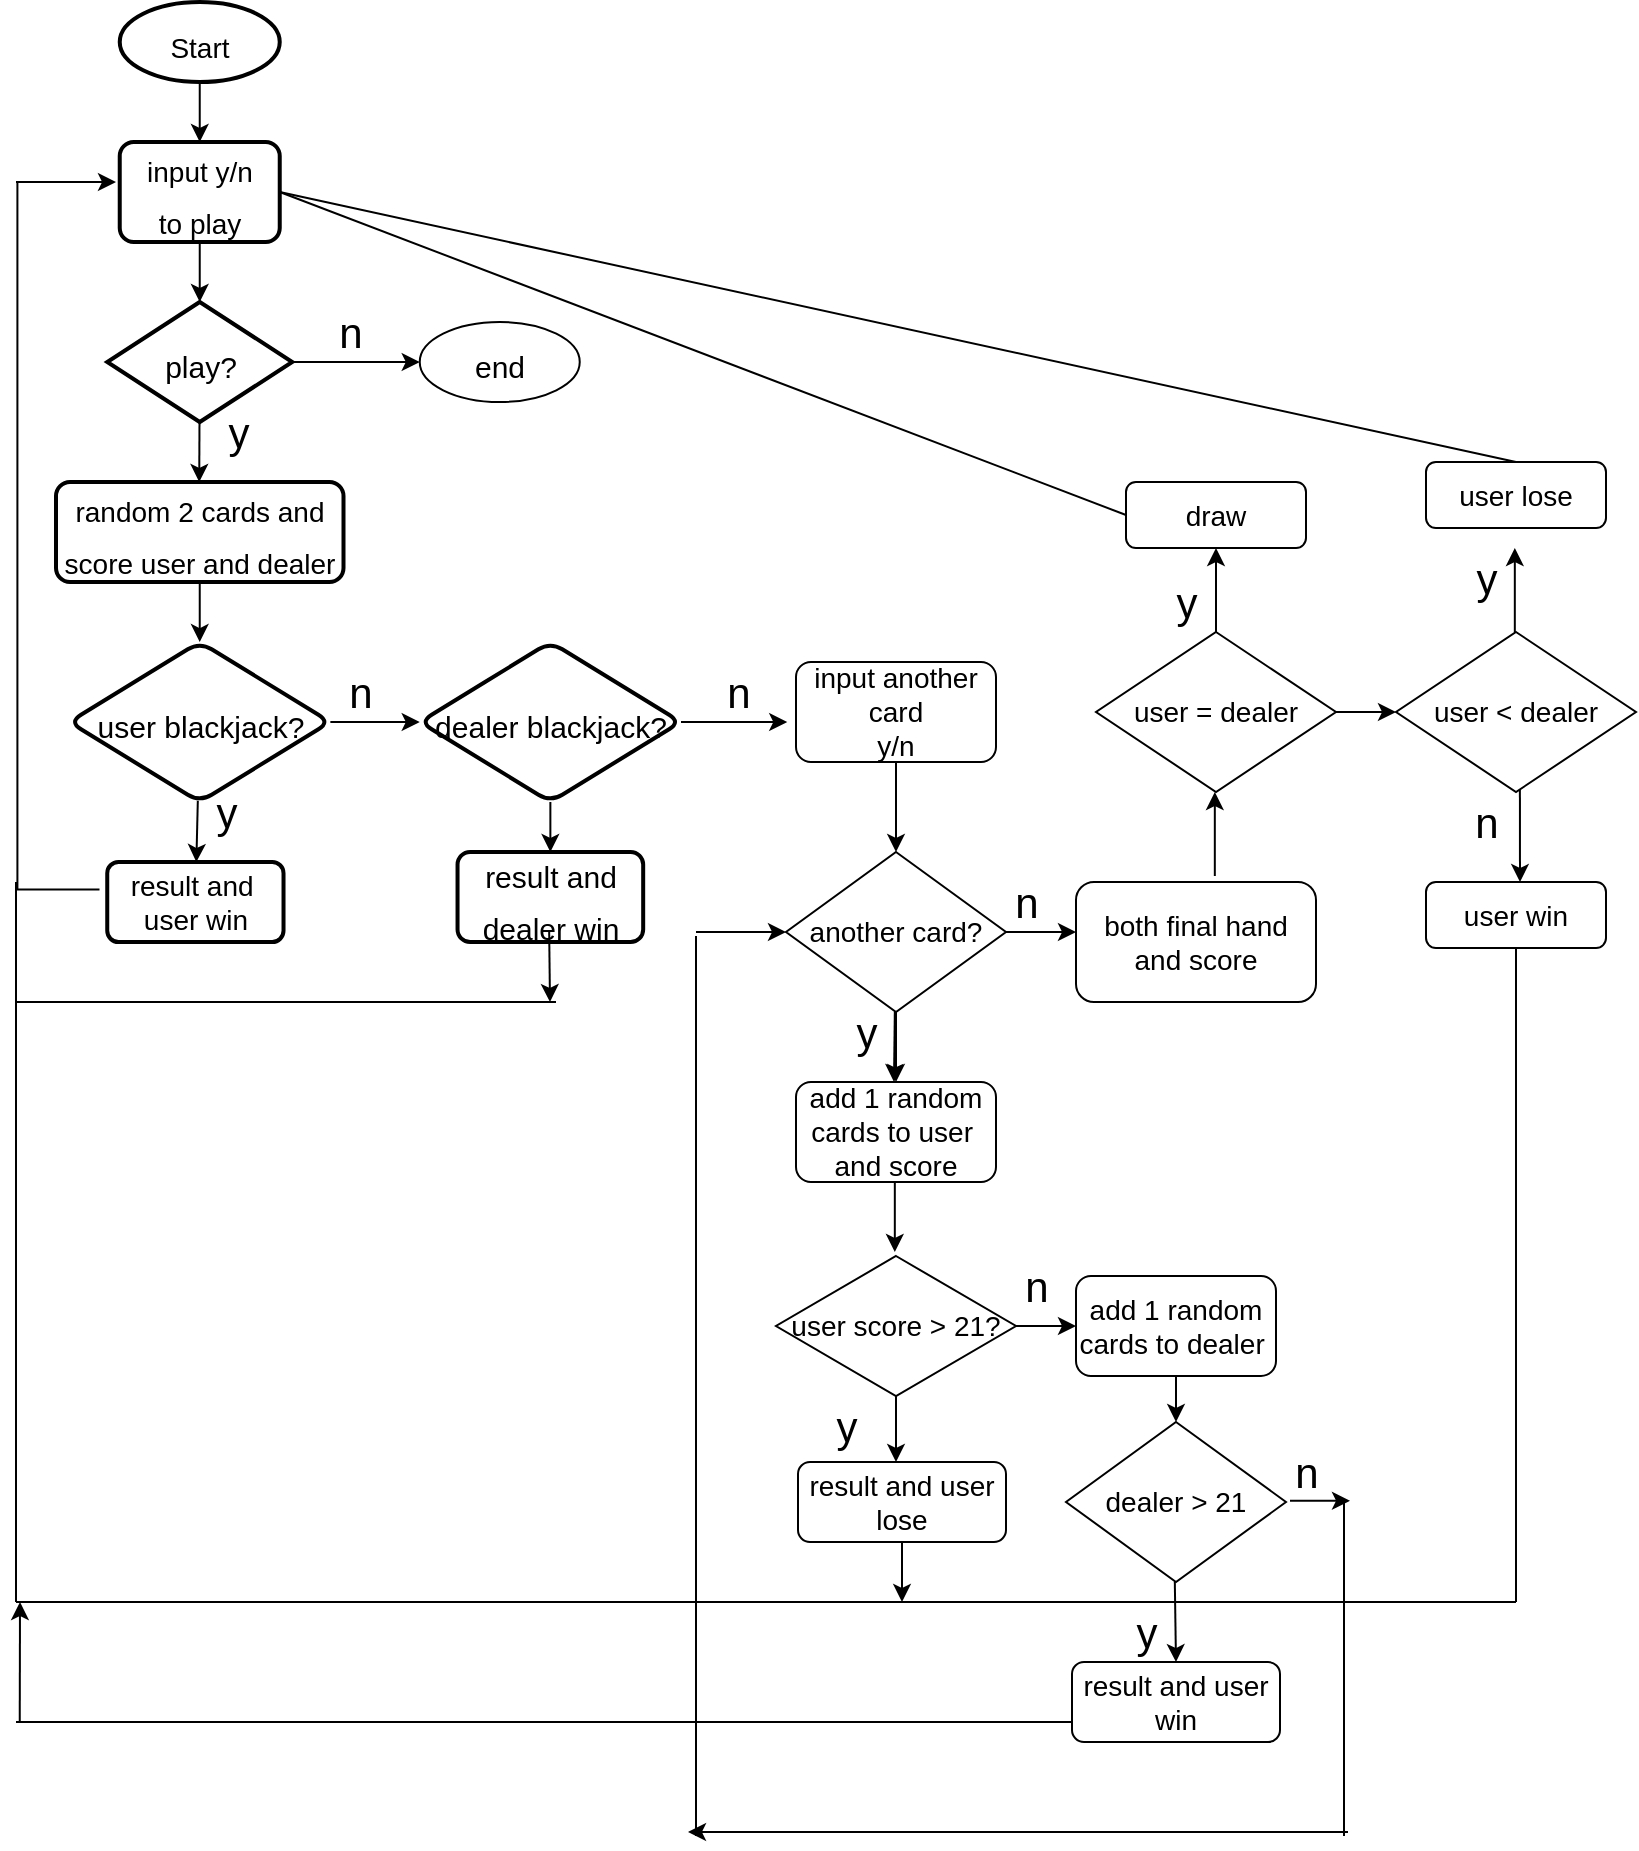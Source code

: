 <mxfile version="14.1.3" type="github" pages="2">
  <diagram id="MAGGUAX34gYaEpGT8_eK" name="Page-1">
    <mxGraphModel dx="1021" dy="632" grid="1" gridSize="10" guides="1" tooltips="1" connect="1" arrows="1" fold="1" page="1" pageScale="1" pageWidth="850" pageHeight="1100" math="0" shadow="0">
      <root>
        <mxCell id="0" />
        <mxCell id="1" parent="0" />
        <mxCell id="7XE_0lH-xWlZTf0cAS5R-12" value="" style="edgeStyle=none;rounded=0;orthogonalLoop=1;jettySize=auto;html=1;fontSize=21;" edge="1" parent="1" source="7XE_0lH-xWlZTf0cAS5R-1" target="7XE_0lH-xWlZTf0cAS5R-2">
          <mxGeometry relative="1" as="geometry" />
        </mxCell>
        <mxCell id="7XE_0lH-xWlZTf0cAS5R-1" value="&lt;font style=&quot;font-size: 14px&quot;&gt;Start&lt;/font&gt;" style="strokeWidth=2;html=1;shape=mxgraph.flowchart.start_1;whiteSpace=wrap;fontSize=21;" vertex="1" parent="1">
          <mxGeometry x="91.87" y="40" width="80" height="40" as="geometry" />
        </mxCell>
        <mxCell id="7XE_0lH-xWlZTf0cAS5R-13" value="" style="edgeStyle=none;rounded=0;orthogonalLoop=1;jettySize=auto;html=1;fontSize=21;" edge="1" parent="1" source="7XE_0lH-xWlZTf0cAS5R-2" target="7XE_0lH-xWlZTf0cAS5R-3">
          <mxGeometry relative="1" as="geometry" />
        </mxCell>
        <mxCell id="7XE_0lH-xWlZTf0cAS5R-2" value="&lt;font style=&quot;font-size: 14px&quot;&gt;input y/n&lt;br&gt;to play&lt;/font&gt;" style="rounded=1;whiteSpace=wrap;html=1;absoluteArcSize=1;arcSize=14;strokeWidth=2;fontSize=21;" vertex="1" parent="1">
          <mxGeometry x="91.87" y="110" width="80" height="50" as="geometry" />
        </mxCell>
        <mxCell id="7XE_0lH-xWlZTf0cAS5R-14" value="" style="edgeStyle=none;rounded=0;orthogonalLoop=1;jettySize=auto;html=1;fontSize=21;" edge="1" parent="1" source="7XE_0lH-xWlZTf0cAS5R-3" target="7XE_0lH-xWlZTf0cAS5R-7">
          <mxGeometry relative="1" as="geometry" />
        </mxCell>
        <mxCell id="7XE_0lH-xWlZTf0cAS5R-22" value="" style="edgeStyle=none;rounded=0;orthogonalLoop=1;jettySize=auto;html=1;fontSize=21;" edge="1" parent="1" source="7XE_0lH-xWlZTf0cAS5R-3">
          <mxGeometry relative="1" as="geometry">
            <mxPoint x="131.62" y="280" as="targetPoint" />
          </mxGeometry>
        </mxCell>
        <mxCell id="7XE_0lH-xWlZTf0cAS5R-3" value="&lt;font style=&quot;font-size: 15px&quot;&gt;play?&lt;/font&gt;" style="strokeWidth=2;html=1;shape=mxgraph.flowchart.decision;whiteSpace=wrap;fontSize=21;" vertex="1" parent="1">
          <mxGeometry x="85.62" y="190" width="92.5" height="60" as="geometry" />
        </mxCell>
        <mxCell id="7XE_0lH-xWlZTf0cAS5R-4" value="n" style="text;html=1;resizable=0;autosize=1;align=center;verticalAlign=middle;points=[];fillColor=none;strokeColor=none;rounded=0;fontSize=21;" vertex="1" parent="1">
          <mxGeometry x="191.87" y="190" width="30" height="30" as="geometry" />
        </mxCell>
        <mxCell id="7XE_0lH-xWlZTf0cAS5R-7" value="&lt;font style=&quot;font-size: 15px&quot;&gt;end&lt;/font&gt;" style="ellipse;whiteSpace=wrap;html=1;fontSize=21;" vertex="1" parent="1">
          <mxGeometry x="241.87" y="200" width="80" height="40" as="geometry" />
        </mxCell>
        <mxCell id="7XE_0lH-xWlZTf0cAS5R-11" value="y" style="text;html=1;resizable=0;autosize=1;align=center;verticalAlign=middle;points=[];fillColor=none;strokeColor=none;rounded=0;fontSize=21;" vertex="1" parent="1">
          <mxGeometry x="135.62" y="240" width="30" height="30" as="geometry" />
        </mxCell>
        <mxCell id="7XE_0lH-xWlZTf0cAS5R-25" value="" style="edgeStyle=none;rounded=0;orthogonalLoop=1;jettySize=auto;html=1;fontSize=21;" edge="1" parent="1" source="7XE_0lH-xWlZTf0cAS5R-23" target="7XE_0lH-xWlZTf0cAS5R-24">
          <mxGeometry relative="1" as="geometry" />
        </mxCell>
        <mxCell id="7XE_0lH-xWlZTf0cAS5R-23" value="&lt;span style=&quot;font-size: 14px&quot;&gt;random 2 cards and score user and dealer&lt;/span&gt;" style="rounded=1;whiteSpace=wrap;html=1;absoluteArcSize=1;arcSize=14;strokeWidth=2;fontSize=21;" vertex="1" parent="1">
          <mxGeometry x="60" y="280" width="143.75" height="50" as="geometry" />
        </mxCell>
        <mxCell id="7XE_0lH-xWlZTf0cAS5R-27" value="" style="edgeStyle=none;rounded=0;orthogonalLoop=1;jettySize=auto;html=1;fontSize=21;" edge="1" parent="1" source="7XE_0lH-xWlZTf0cAS5R-24" target="7XE_0lH-xWlZTf0cAS5R-26">
          <mxGeometry relative="1" as="geometry" />
        </mxCell>
        <mxCell id="7XE_0lH-xWlZTf0cAS5R-33" value="" style="edgeStyle=none;rounded=0;orthogonalLoop=1;jettySize=auto;html=1;fontSize=21;" edge="1" parent="1" source="7XE_0lH-xWlZTf0cAS5R-24" target="7XE_0lH-xWlZTf0cAS5R-32">
          <mxGeometry relative="1" as="geometry" />
        </mxCell>
        <mxCell id="7XE_0lH-xWlZTf0cAS5R-24" value="&lt;font style=&quot;font-size: 15px&quot;&gt;user blackjack?&lt;/font&gt;" style="rhombus;whiteSpace=wrap;html=1;rounded=1;fontSize=21;strokeWidth=2;arcSize=14;" vertex="1" parent="1">
          <mxGeometry x="66.55" y="360" width="130.63" height="80" as="geometry" />
        </mxCell>
        <mxCell id="7XE_0lH-xWlZTf0cAS5R-30" value="" style="edgeStyle=none;rounded=0;orthogonalLoop=1;jettySize=auto;html=1;fontSize=21;" edge="1" parent="1" source="7XE_0lH-xWlZTf0cAS5R-26">
          <mxGeometry relative="1" as="geometry">
            <mxPoint x="425.62" y="400" as="targetPoint" />
          </mxGeometry>
        </mxCell>
        <mxCell id="7XE_0lH-xWlZTf0cAS5R-40" value="" style="edgeStyle=elbowEdgeStyle;rounded=0;orthogonalLoop=1;jettySize=auto;elbow=vertical;html=1;fontSize=14;" edge="1" parent="1" source="7XE_0lH-xWlZTf0cAS5R-26" target="7XE_0lH-xWlZTf0cAS5R-39">
          <mxGeometry relative="1" as="geometry" />
        </mxCell>
        <mxCell id="7XE_0lH-xWlZTf0cAS5R-26" value="&lt;font style=&quot;font-size: 15px&quot;&gt;dealer blackjack?&lt;/font&gt;" style="rhombus;whiteSpace=wrap;html=1;rounded=1;fontSize=21;strokeWidth=2;arcSize=14;" vertex="1" parent="1">
          <mxGeometry x="241.87" y="360" width="130.63" height="80" as="geometry" />
        </mxCell>
        <mxCell id="7XE_0lH-xWlZTf0cAS5R-28" value="n" style="text;html=1;resizable=0;autosize=1;align=center;verticalAlign=middle;points=[];fillColor=none;strokeColor=none;rounded=0;fontSize=21;" vertex="1" parent="1">
          <mxGeometry x="197.18" y="370" width="30" height="30" as="geometry" />
        </mxCell>
        <mxCell id="7XE_0lH-xWlZTf0cAS5R-31" value="n" style="text;html=1;resizable=0;autosize=1;align=center;verticalAlign=middle;points=[];fillColor=none;strokeColor=none;rounded=0;fontSize=21;" vertex="1" parent="1">
          <mxGeometry x="385.62" y="370" width="30" height="30" as="geometry" />
        </mxCell>
        <mxCell id="7XE_0lH-xWlZTf0cAS5R-32" value="result and&amp;nbsp;&lt;br&gt;user win" style="whiteSpace=wrap;html=1;rounded=1;fontSize=14;strokeWidth=2;arcSize=14;" vertex="1" parent="1">
          <mxGeometry x="85.62" y="470" width="88.14" height="40" as="geometry" />
        </mxCell>
        <mxCell id="7XE_0lH-xWlZTf0cAS5R-34" value="" style="shape=partialRectangle;whiteSpace=wrap;html=1;top=0;left=0;fillColor=none;fontSize=14;rotation=90;" vertex="1" parent="1">
          <mxGeometry x="-115.82" y="286.69" width="353.59" height="40.54" as="geometry" />
        </mxCell>
        <mxCell id="7XE_0lH-xWlZTf0cAS5R-35" value="" style="endArrow=classic;html=1;fontSize=14;" edge="1" parent="1">
          <mxGeometry width="50" height="50" relative="1" as="geometry">
            <mxPoint x="40" y="130" as="sourcePoint" />
            <mxPoint x="90" y="130" as="targetPoint" />
          </mxGeometry>
        </mxCell>
        <mxCell id="7XE_0lH-xWlZTf0cAS5R-38" value="y" style="text;html=1;resizable=0;autosize=1;align=center;verticalAlign=middle;points=[];fillColor=none;strokeColor=none;rounded=0;fontSize=21;" vertex="1" parent="1">
          <mxGeometry x="130" y="430" width="30" height="30" as="geometry" />
        </mxCell>
        <mxCell id="7XE_0lH-xWlZTf0cAS5R-39" value="&lt;font style=&quot;font-size: 15px&quot;&gt;result and dealer win&lt;/font&gt;" style="whiteSpace=wrap;html=1;rounded=1;fontSize=21;strokeWidth=2;arcSize=14;" vertex="1" parent="1">
          <mxGeometry x="260.77" y="465" width="92.82" height="45" as="geometry" />
        </mxCell>
        <mxCell id="7XE_0lH-xWlZTf0cAS5R-41" value="" style="endArrow=none;html=1;fontSize=14;" edge="1" parent="1">
          <mxGeometry width="50" height="50" relative="1" as="geometry">
            <mxPoint x="40" y="540" as="sourcePoint" />
            <mxPoint x="310" y="540" as="targetPoint" />
          </mxGeometry>
        </mxCell>
        <mxCell id="7XE_0lH-xWlZTf0cAS5R-42" value="" style="endArrow=classic;html=1;fontSize=14;" edge="1" parent="1">
          <mxGeometry width="50" height="50" relative="1" as="geometry">
            <mxPoint x="306.59" y="505" as="sourcePoint" />
            <mxPoint x="307" y="540" as="targetPoint" />
          </mxGeometry>
        </mxCell>
        <mxCell id="7XE_0lH-xWlZTf0cAS5R-43" value="" style="endArrow=none;html=1;fontSize=14;" edge="1" parent="1">
          <mxGeometry width="50" height="50" relative="1" as="geometry">
            <mxPoint x="40" y="540" as="sourcePoint" />
            <mxPoint x="40" y="480" as="targetPoint" />
          </mxGeometry>
        </mxCell>
        <mxCell id="7XE_0lH-xWlZTf0cAS5R-46" value="" style="edgeStyle=elbowEdgeStyle;rounded=0;orthogonalLoop=1;jettySize=auto;elbow=vertical;html=1;fontSize=14;" edge="1" parent="1" source="7XE_0lH-xWlZTf0cAS5R-44">
          <mxGeometry relative="1" as="geometry">
            <mxPoint x="480" y="465" as="targetPoint" />
          </mxGeometry>
        </mxCell>
        <mxCell id="7XE_0lH-xWlZTf0cAS5R-44" value="input another card&lt;br&gt;y/n" style="rounded=1;whiteSpace=wrap;html=1;fontSize=14;" vertex="1" parent="1">
          <mxGeometry x="430" y="370" width="100" height="50" as="geometry" />
        </mxCell>
        <mxCell id="zh9d74h6_abLfL8RHgGb-1" value="" style="edgeStyle=elbowEdgeStyle;rounded=0;orthogonalLoop=1;jettySize=auto;elbow=vertical;html=1;fontSize=14;" edge="1" parent="1" source="7XE_0lH-xWlZTf0cAS5R-47" target="7XE_0lH-xWlZTf0cAS5R-48">
          <mxGeometry relative="1" as="geometry" />
        </mxCell>
        <mxCell id="7XE_0lH-xWlZTf0cAS5R-47" value="another card?" style="rhombus;whiteSpace=wrap;html=1;fontSize=14;" vertex="1" parent="1">
          <mxGeometry x="425" y="465" width="110" height="80" as="geometry" />
        </mxCell>
        <mxCell id="7XE_0lH-xWlZTf0cAS5R-48" value="add 1 random cards to user&amp;nbsp; and score" style="rounded=1;whiteSpace=wrap;html=1;fontSize=14;" vertex="1" parent="1">
          <mxGeometry x="430" y="580" width="100" height="50" as="geometry" />
        </mxCell>
        <mxCell id="7XE_0lH-xWlZTf0cAS5R-49" value="" style="endArrow=classic;html=1;fontSize=14;" edge="1" parent="1">
          <mxGeometry width="50" height="50" relative="1" as="geometry">
            <mxPoint x="479.41" y="545" as="sourcePoint" />
            <mxPoint x="479" y="580" as="targetPoint" />
          </mxGeometry>
        </mxCell>
        <mxCell id="zh9d74h6_abLfL8RHgGb-2" value="" style="edgeStyle=elbowEdgeStyle;rounded=0;orthogonalLoop=1;jettySize=auto;elbow=vertical;html=1;fontSize=14;" edge="1" parent="1">
          <mxGeometry relative="1" as="geometry">
            <mxPoint x="479.41" y="630" as="sourcePoint" />
            <mxPoint x="479.41" y="665" as="targetPoint" />
          </mxGeometry>
        </mxCell>
        <mxCell id="zh9d74h6_abLfL8RHgGb-3" value="user score &amp;gt; 21?" style="rhombus;whiteSpace=wrap;html=1;fontSize=14;" vertex="1" parent="1">
          <mxGeometry x="420" y="667" width="120" height="70" as="geometry" />
        </mxCell>
        <mxCell id="zh9d74h6_abLfL8RHgGb-4" value="result and user lose" style="rounded=1;whiteSpace=wrap;html=1;fontSize=14;" vertex="1" parent="1">
          <mxGeometry x="431" y="770" width="104" height="40" as="geometry" />
        </mxCell>
        <mxCell id="zh9d74h6_abLfL8RHgGb-5" value="" style="endArrow=classic;html=1;fontSize=14;exitX=0.5;exitY=1;exitDx=0;exitDy=0;" edge="1" parent="1" source="zh9d74h6_abLfL8RHgGb-3">
          <mxGeometry width="50" height="50" relative="1" as="geometry">
            <mxPoint x="500" y="740" as="sourcePoint" />
            <mxPoint x="480" y="770" as="targetPoint" />
          </mxGeometry>
        </mxCell>
        <mxCell id="zh9d74h6_abLfL8RHgGb-7" value="" style="endArrow=none;html=1;fontSize=14;" edge="1" parent="1">
          <mxGeometry width="50" height="50" relative="1" as="geometry">
            <mxPoint x="40.0" y="790" as="sourcePoint" />
            <mxPoint x="40" y="540" as="targetPoint" />
          </mxGeometry>
        </mxCell>
        <mxCell id="zh9d74h6_abLfL8RHgGb-9" value="y" style="text;html=1;resizable=0;autosize=1;align=center;verticalAlign=middle;points=[];fillColor=none;strokeColor=none;rounded=0;fontSize=21;" vertex="1" parent="1">
          <mxGeometry x="450" y="540" width="30" height="30" as="geometry" />
        </mxCell>
        <mxCell id="zh9d74h6_abLfL8RHgGb-10" value="y" style="text;html=1;resizable=0;autosize=1;align=center;verticalAlign=middle;points=[];fillColor=none;strokeColor=none;rounded=0;fontSize=21;" vertex="1" parent="1">
          <mxGeometry x="440" y="737" width="30" height="30" as="geometry" />
        </mxCell>
        <mxCell id="zh9d74h6_abLfL8RHgGb-11" value="both final hand and score" style="rounded=1;whiteSpace=wrap;html=1;fontSize=14;" vertex="1" parent="1">
          <mxGeometry x="570" y="480" width="120" height="60" as="geometry" />
        </mxCell>
        <mxCell id="zh9d74h6_abLfL8RHgGb-12" value="user = dealer" style="rhombus;whiteSpace=wrap;html=1;fontSize=14;" vertex="1" parent="1">
          <mxGeometry x="580" y="355" width="120" height="80" as="geometry" />
        </mxCell>
        <mxCell id="zh9d74h6_abLfL8RHgGb-13" value="draw" style="rounded=1;whiteSpace=wrap;html=1;fontSize=14;" vertex="1" parent="1">
          <mxGeometry x="595" y="280" width="90" height="33" as="geometry" />
        </mxCell>
        <mxCell id="zh9d74h6_abLfL8RHgGb-14" value="" style="endArrow=classic;html=1;fontSize=14;exitX=0.5;exitY=0;exitDx=0;exitDy=0;" edge="1" parent="1" source="zh9d74h6_abLfL8RHgGb-12">
          <mxGeometry width="50" height="50" relative="1" as="geometry">
            <mxPoint x="590" y="363" as="sourcePoint" />
            <mxPoint x="640" y="313" as="targetPoint" />
          </mxGeometry>
        </mxCell>
        <mxCell id="zh9d74h6_abLfL8RHgGb-15" value="" style="endArrow=classic;html=1;fontSize=14;exitX=0.5;exitY=0;exitDx=0;exitDy=0;" edge="1" parent="1">
          <mxGeometry width="50" height="50" relative="1" as="geometry">
            <mxPoint x="639.41" y="477" as="sourcePoint" />
            <mxPoint x="639.41" y="435" as="targetPoint" />
          </mxGeometry>
        </mxCell>
        <mxCell id="zh9d74h6_abLfL8RHgGb-16" value="" style="endArrow=classic;html=1;fontSize=14;exitX=0.5;exitY=0;exitDx=0;exitDy=0;" edge="1" parent="1">
          <mxGeometry width="50" height="50" relative="1" as="geometry">
            <mxPoint x="535.0" y="505" as="sourcePoint" />
            <mxPoint x="570" y="505" as="targetPoint" />
          </mxGeometry>
        </mxCell>
        <mxCell id="zh9d74h6_abLfL8RHgGb-17" value="n" style="text;html=1;resizable=0;autosize=1;align=center;verticalAlign=middle;points=[];fillColor=none;strokeColor=none;rounded=0;fontSize=21;" vertex="1" parent="1">
          <mxGeometry x="530" y="475" width="30" height="30" as="geometry" />
        </mxCell>
        <mxCell id="zh9d74h6_abLfL8RHgGb-18" value="y" style="text;html=1;resizable=0;autosize=1;align=center;verticalAlign=middle;points=[];fillColor=none;strokeColor=none;rounded=0;fontSize=21;" vertex="1" parent="1">
          <mxGeometry x="610" y="325" width="30" height="30" as="geometry" />
        </mxCell>
        <mxCell id="zh9d74h6_abLfL8RHgGb-19" value="" style="endArrow=none;html=1;fontSize=14;exitX=1;exitY=0.5;exitDx=0;exitDy=0;entryX=0;entryY=0.5;entryDx=0;entryDy=0;" edge="1" parent="1" source="7XE_0lH-xWlZTf0cAS5R-2" target="zh9d74h6_abLfL8RHgGb-13">
          <mxGeometry width="50" height="50" relative="1" as="geometry">
            <mxPoint x="500" y="340" as="sourcePoint" />
            <mxPoint x="590" y="300" as="targetPoint" />
          </mxGeometry>
        </mxCell>
        <mxCell id="zh9d74h6_abLfL8RHgGb-20" value="user &amp;lt; dealer" style="rhombus;whiteSpace=wrap;html=1;fontSize=14;" vertex="1" parent="1">
          <mxGeometry x="730" y="355" width="120" height="80" as="geometry" />
        </mxCell>
        <mxCell id="zh9d74h6_abLfL8RHgGb-21" value="" style="endArrow=classic;html=1;fontSize=14;entryX=0;entryY=0.5;entryDx=0;entryDy=0;exitX=1;exitY=0.5;exitDx=0;exitDy=0;" edge="1" parent="1" source="zh9d74h6_abLfL8RHgGb-12" target="zh9d74h6_abLfL8RHgGb-20">
          <mxGeometry width="50" height="50" relative="1" as="geometry">
            <mxPoint x="500" y="340" as="sourcePoint" />
            <mxPoint x="550" y="290" as="targetPoint" />
          </mxGeometry>
        </mxCell>
        <mxCell id="zh9d74h6_abLfL8RHgGb-22" value="" style="endArrow=classic;html=1;fontSize=14;exitX=0.5;exitY=0;exitDx=0;exitDy=0;" edge="1" parent="1">
          <mxGeometry width="50" height="50" relative="1" as="geometry">
            <mxPoint x="789.41" y="355" as="sourcePoint" />
            <mxPoint x="789.41" y="313" as="targetPoint" />
          </mxGeometry>
        </mxCell>
        <mxCell id="zh9d74h6_abLfL8RHgGb-23" value="y" style="text;html=1;resizable=0;autosize=1;align=center;verticalAlign=middle;points=[];fillColor=none;strokeColor=none;rounded=0;fontSize=21;" vertex="1" parent="1">
          <mxGeometry x="760" y="313" width="30" height="30" as="geometry" />
        </mxCell>
        <mxCell id="zh9d74h6_abLfL8RHgGb-24" value="user lose" style="rounded=1;whiteSpace=wrap;html=1;fontSize=14;" vertex="1" parent="1">
          <mxGeometry x="745" y="270" width="90" height="33" as="geometry" />
        </mxCell>
        <mxCell id="zh9d74h6_abLfL8RHgGb-25" value="" style="endArrow=none;html=1;fontSize=14;entryX=0.5;entryY=0;entryDx=0;entryDy=0;exitX=1;exitY=0.5;exitDx=0;exitDy=0;" edge="1" parent="1" source="7XE_0lH-xWlZTf0cAS5R-2" target="zh9d74h6_abLfL8RHgGb-24">
          <mxGeometry width="50" height="50" relative="1" as="geometry">
            <mxPoint x="500" y="340" as="sourcePoint" />
            <mxPoint x="550" y="290" as="targetPoint" />
          </mxGeometry>
        </mxCell>
        <mxCell id="zh9d74h6_abLfL8RHgGb-26" value="n" style="text;html=1;resizable=0;autosize=1;align=center;verticalAlign=middle;points=[];fillColor=none;strokeColor=none;rounded=0;fontSize=21;" vertex="1" parent="1">
          <mxGeometry x="760" y="435" width="30" height="30" as="geometry" />
        </mxCell>
        <mxCell id="zh9d74h6_abLfL8RHgGb-27" value="" style="endArrow=classic;html=1;fontSize=14;exitX=1.065;exitY=-0.037;exitDx=0;exitDy=0;exitPerimeter=0;" edge="1" parent="1" source="zh9d74h6_abLfL8RHgGb-26">
          <mxGeometry width="50" height="50" relative="1" as="geometry">
            <mxPoint x="500" y="340" as="sourcePoint" />
            <mxPoint x="792" y="480" as="targetPoint" />
          </mxGeometry>
        </mxCell>
        <mxCell id="zh9d74h6_abLfL8RHgGb-28" value="user win" style="rounded=1;whiteSpace=wrap;html=1;fontSize=14;" vertex="1" parent="1">
          <mxGeometry x="745" y="480" width="90" height="33" as="geometry" />
        </mxCell>
        <mxCell id="zh9d74h6_abLfL8RHgGb-29" value="" style="endArrow=none;html=1;fontSize=14;entryX=0.5;entryY=1;entryDx=0;entryDy=0;" edge="1" parent="1" target="zh9d74h6_abLfL8RHgGb-28">
          <mxGeometry width="50" height="50" relative="1" as="geometry">
            <mxPoint x="790" y="840" as="sourcePoint" />
            <mxPoint x="550" y="640" as="targetPoint" />
          </mxGeometry>
        </mxCell>
        <mxCell id="zh9d74h6_abLfL8RHgGb-30" value="" style="endArrow=none;html=1;fontSize=14;" edge="1" parent="1">
          <mxGeometry width="50" height="50" relative="1" as="geometry">
            <mxPoint x="790" y="840" as="sourcePoint" />
            <mxPoint x="40" y="840" as="targetPoint" />
          </mxGeometry>
        </mxCell>
        <mxCell id="zh9d74h6_abLfL8RHgGb-31" value="" style="endArrow=none;html=1;fontSize=14;" edge="1" parent="1">
          <mxGeometry width="50" height="50" relative="1" as="geometry">
            <mxPoint x="40" y="840" as="sourcePoint" />
            <mxPoint x="40" y="790" as="targetPoint" />
          </mxGeometry>
        </mxCell>
        <mxCell id="zh9d74h6_abLfL8RHgGb-33" value="result and user win" style="rounded=1;whiteSpace=wrap;html=1;fontSize=14;" vertex="1" parent="1">
          <mxGeometry x="568" y="870" width="104" height="40" as="geometry" />
        </mxCell>
        <mxCell id="zh9d74h6_abLfL8RHgGb-39" value="n" style="text;html=1;resizable=0;autosize=1;align=center;verticalAlign=middle;points=[];fillColor=none;strokeColor=none;rounded=0;fontSize=21;" vertex="1" parent="1">
          <mxGeometry x="535" y="667" width="30" height="30" as="geometry" />
        </mxCell>
        <mxCell id="zh9d74h6_abLfL8RHgGb-52" value="" style="endArrow=classic;html=1;fontSize=14;exitX=0.5;exitY=1;exitDx=0;exitDy=0;" edge="1" parent="1" source="zh9d74h6_abLfL8RHgGb-4">
          <mxGeometry width="50" height="50" relative="1" as="geometry">
            <mxPoint x="350" y="790" as="sourcePoint" />
            <mxPoint x="483" y="840" as="targetPoint" />
          </mxGeometry>
        </mxCell>
        <mxCell id="zh9d74h6_abLfL8RHgGb-59" value="dealer &amp;gt; 21" style="rhombus;whiteSpace=wrap;html=1;fontSize=14;" vertex="1" parent="1">
          <mxGeometry x="565" y="750" width="110" height="80" as="geometry" />
        </mxCell>
        <mxCell id="zh9d74h6_abLfL8RHgGb-60" value="add 1 random cards to dealer&amp;nbsp;" style="rounded=1;whiteSpace=wrap;html=1;fontSize=14;" vertex="1" parent="1">
          <mxGeometry x="570" y="677" width="100" height="50" as="geometry" />
        </mxCell>
        <mxCell id="zh9d74h6_abLfL8RHgGb-63" value="" style="endArrow=classic;html=1;fontSize=14;entryX=0;entryY=0.5;entryDx=0;entryDy=0;exitX=1;exitY=0.5;exitDx=0;exitDy=0;" edge="1" parent="1" source="zh9d74h6_abLfL8RHgGb-3" target="zh9d74h6_abLfL8RHgGb-60">
          <mxGeometry width="50" height="50" relative="1" as="geometry">
            <mxPoint x="480" y="740" as="sourcePoint" />
            <mxPoint x="530" y="690" as="targetPoint" />
          </mxGeometry>
        </mxCell>
        <mxCell id="zh9d74h6_abLfL8RHgGb-64" value="" style="endArrow=classic;html=1;fontSize=14;entryX=0.5;entryY=0;entryDx=0;entryDy=0;exitX=0.5;exitY=1;exitDx=0;exitDy=0;" edge="1" parent="1" source="zh9d74h6_abLfL8RHgGb-60" target="zh9d74h6_abLfL8RHgGb-59">
          <mxGeometry width="50" height="50" relative="1" as="geometry">
            <mxPoint x="550" y="712.0" as="sourcePoint" />
            <mxPoint x="580" y="712.0" as="targetPoint" />
          </mxGeometry>
        </mxCell>
        <mxCell id="zh9d74h6_abLfL8RHgGb-65" value="" style="endArrow=classic;html=1;fontSize=14;entryX=0.5;entryY=0;entryDx=0;entryDy=0;exitX=0.5;exitY=1;exitDx=0;exitDy=0;" edge="1" parent="1" target="zh9d74h6_abLfL8RHgGb-33">
          <mxGeometry width="50" height="50" relative="1" as="geometry">
            <mxPoint x="619.41" y="830.0" as="sourcePoint" />
            <mxPoint x="619.41" y="853" as="targetPoint" />
          </mxGeometry>
        </mxCell>
        <mxCell id="zh9d74h6_abLfL8RHgGb-66" value="" style="endArrow=none;html=1;fontSize=14;entryX=0;entryY=0.75;entryDx=0;entryDy=0;" edge="1" parent="1" target="zh9d74h6_abLfL8RHgGb-33">
          <mxGeometry width="50" height="50" relative="1" as="geometry">
            <mxPoint x="40" y="900" as="sourcePoint" />
            <mxPoint x="560" y="890" as="targetPoint" />
          </mxGeometry>
        </mxCell>
        <mxCell id="zh9d74h6_abLfL8RHgGb-67" value="" style="endArrow=classic;html=1;fontSize=14;" edge="1" parent="1">
          <mxGeometry width="50" height="50" relative="1" as="geometry">
            <mxPoint x="41.87" y="900" as="sourcePoint" />
            <mxPoint x="42" y="840" as="targetPoint" />
          </mxGeometry>
        </mxCell>
        <mxCell id="zh9d74h6_abLfL8RHgGb-68" value="" style="endArrow=classic;html=1;fontSize=14;entryX=0;entryY=0.5;entryDx=0;entryDy=0;exitX=1;exitY=0.5;exitDx=0;exitDy=0;" edge="1" parent="1">
          <mxGeometry width="50" height="50" relative="1" as="geometry">
            <mxPoint x="677" y="789.41" as="sourcePoint" />
            <mxPoint x="707" y="789.41" as="targetPoint" />
          </mxGeometry>
        </mxCell>
        <mxCell id="zh9d74h6_abLfL8RHgGb-69" value="" style="endArrow=none;html=1;fontSize=14;" edge="1" parent="1">
          <mxGeometry width="50" height="50" relative="1" as="geometry">
            <mxPoint x="704" y="957" as="sourcePoint" />
            <mxPoint x="704" y="790" as="targetPoint" />
          </mxGeometry>
        </mxCell>
        <mxCell id="zh9d74h6_abLfL8RHgGb-70" value="" style="endArrow=classic;html=1;fontSize=14;" edge="1" parent="1">
          <mxGeometry width="50" height="50" relative="1" as="geometry">
            <mxPoint x="706" y="955" as="sourcePoint" />
            <mxPoint x="376" y="955" as="targetPoint" />
          </mxGeometry>
        </mxCell>
        <mxCell id="zh9d74h6_abLfL8RHgGb-71" value="" style="endArrow=none;html=1;fontSize=14;" edge="1" parent="1">
          <mxGeometry width="50" height="50" relative="1" as="geometry">
            <mxPoint x="380" y="957" as="sourcePoint" />
            <mxPoint x="380" y="507" as="targetPoint" />
          </mxGeometry>
        </mxCell>
        <mxCell id="zh9d74h6_abLfL8RHgGb-72" value="" style="endArrow=classic;html=1;fontSize=14;entryX=0;entryY=0.5;entryDx=0;entryDy=0;" edge="1" parent="1" target="7XE_0lH-xWlZTf0cAS5R-47">
          <mxGeometry width="50" height="50" relative="1" as="geometry">
            <mxPoint x="380" y="505" as="sourcePoint" />
            <mxPoint x="430" y="455" as="targetPoint" />
          </mxGeometry>
        </mxCell>
        <mxCell id="zh9d74h6_abLfL8RHgGb-73" value="n" style="text;html=1;resizable=0;autosize=1;align=center;verticalAlign=middle;points=[];fillColor=none;strokeColor=none;rounded=0;fontSize=21;" vertex="1" parent="1">
          <mxGeometry x="670" y="760" width="30" height="30" as="geometry" />
        </mxCell>
        <mxCell id="zh9d74h6_abLfL8RHgGb-74" value="y" style="text;html=1;resizable=0;autosize=1;align=center;verticalAlign=middle;points=[];fillColor=none;strokeColor=none;rounded=0;fontSize=21;" vertex="1" parent="1">
          <mxGeometry x="590" y="840" width="30" height="30" as="geometry" />
        </mxCell>
      </root>
    </mxGraphModel>
  </diagram>
  <diagram id="C86LZQnhHLCqieUkWIfS" name="Page-2">
    <mxGraphModel dx="868" dy="537" grid="1" gridSize="10" guides="1" tooltips="1" connect="1" arrows="1" fold="1" page="1" pageScale="1" pageWidth="850" pageHeight="1100" math="0" shadow="0">
      <root>
        <mxCell id="Y3XAVO--X8VDk9lhIH7w-0" />
        <mxCell id="Y3XAVO--X8VDk9lhIH7w-1" parent="Y3XAVO--X8VDk9lhIH7w-0" />
      </root>
    </mxGraphModel>
  </diagram>
</mxfile>

